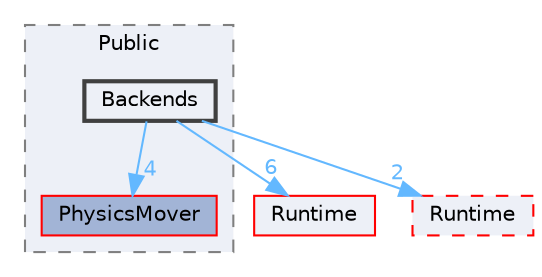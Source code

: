 digraph "Backends"
{
 // INTERACTIVE_SVG=YES
 // LATEX_PDF_SIZE
  bgcolor="transparent";
  edge [fontname=Helvetica,fontsize=10,labelfontname=Helvetica,labelfontsize=10];
  node [fontname=Helvetica,fontsize=10,shape=box,height=0.2,width=0.4];
  compound=true
  subgraph clusterdir_d060392253ba66b31b607c682738beae {
    graph [ bgcolor="#edf0f7", pencolor="grey50", label="Public", fontname=Helvetica,fontsize=10 style="filled,dashed", URL="dir_d060392253ba66b31b607c682738beae.html",tooltip=""]
  dir_f87ef7b539510d5b377bc85e3a8eb5b6 [label="PhysicsMover", fillcolor="#a2b4d6", color="red", style="filled", URL="dir_f87ef7b539510d5b377bc85e3a8eb5b6.html",tooltip=""];
  dir_cf6a12dbf8c639cb1af2a30f15662f91 [label="Backends", fillcolor="#edf0f7", color="grey25", style="filled,bold", URL="dir_cf6a12dbf8c639cb1af2a30f15662f91.html",tooltip=""];
  }
  dir_7536b172fbd480bfd146a1b1acd6856b [label="Runtime", fillcolor="#edf0f7", color="red", style="filled", URL="dir_7536b172fbd480bfd146a1b1acd6856b.html",tooltip=""];
  dir_a60e1ce30f7313164a0e11a69cddad56 [label="Runtime", fillcolor="#edf0f7", color="red", style="filled,dashed", URL="dir_a60e1ce30f7313164a0e11a69cddad56.html",tooltip=""];
  dir_cf6a12dbf8c639cb1af2a30f15662f91->dir_7536b172fbd480bfd146a1b1acd6856b [headlabel="6", labeldistance=1.5 headhref="dir_000085_000984.html" href="dir_000085_000984.html" color="steelblue1" fontcolor="steelblue1"];
  dir_cf6a12dbf8c639cb1af2a30f15662f91->dir_a60e1ce30f7313164a0e11a69cddad56 [headlabel="2", labeldistance=1.5 headhref="dir_000085_000983.html" href="dir_000085_000983.html" color="steelblue1" fontcolor="steelblue1"];
  dir_cf6a12dbf8c639cb1af2a30f15662f91->dir_f87ef7b539510d5b377bc85e3a8eb5b6 [headlabel="4", labeldistance=1.5 headhref="dir_000085_000739.html" href="dir_000085_000739.html" color="steelblue1" fontcolor="steelblue1"];
}
